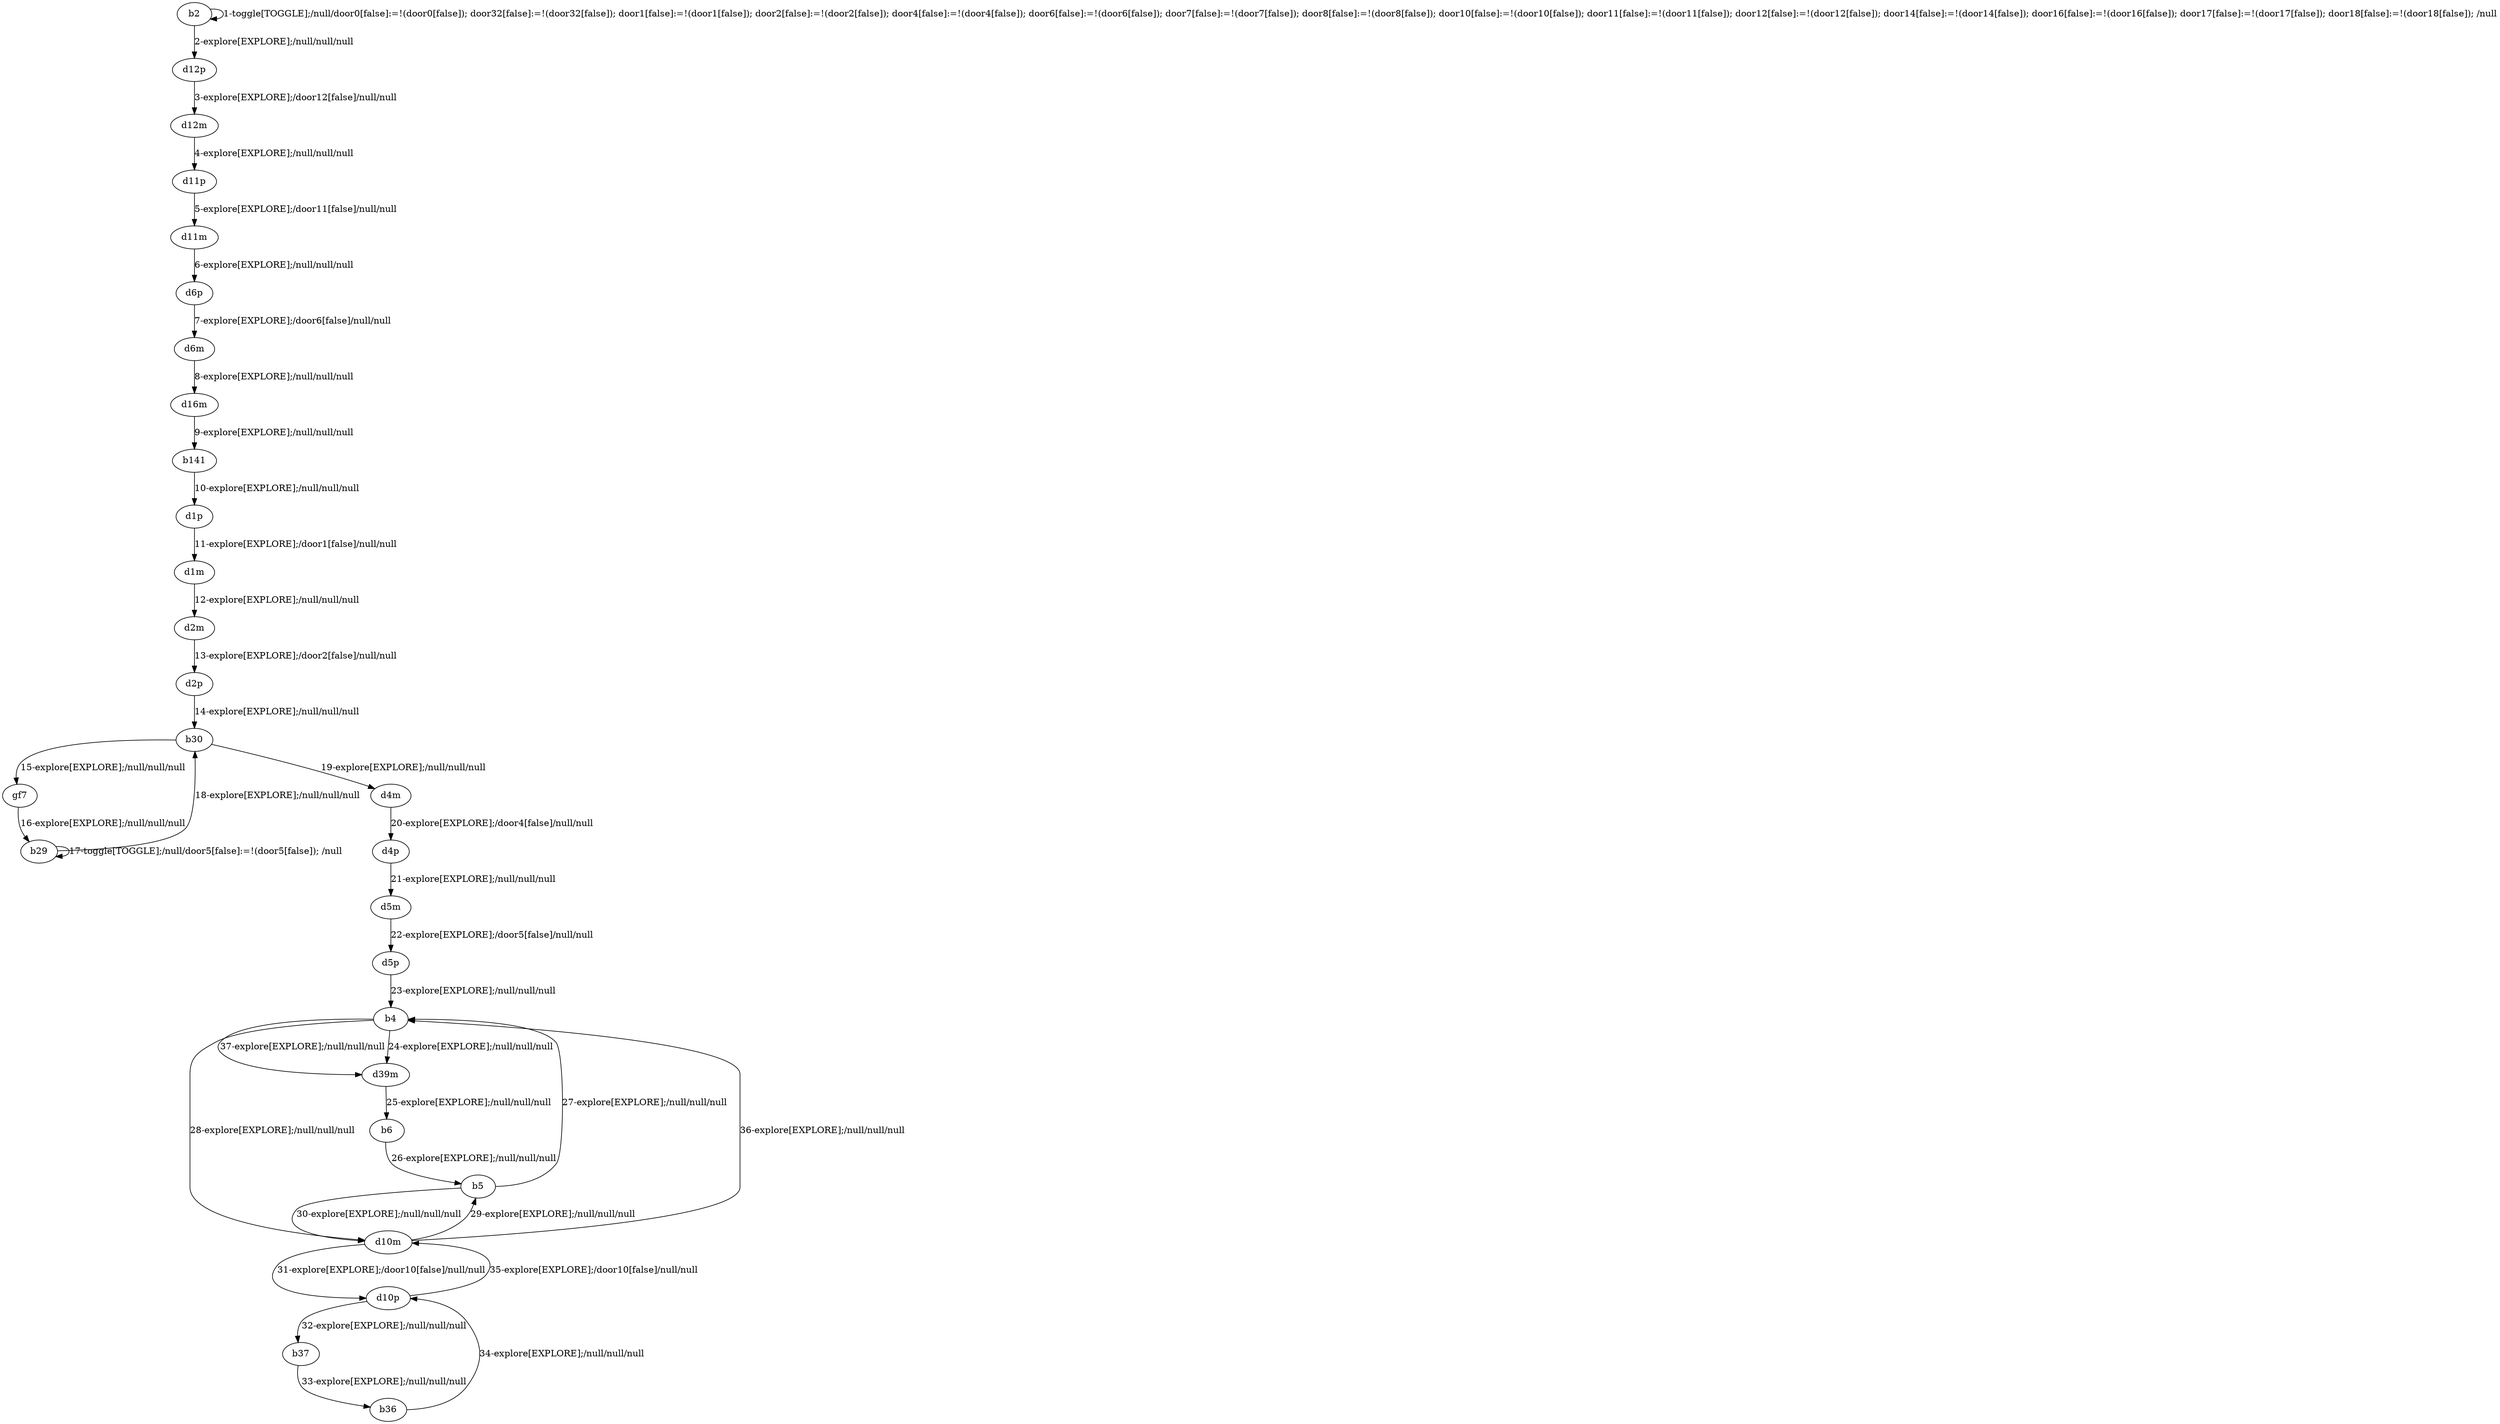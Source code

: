# Total number of goals covered by this test: 2
# d10m --> b5
# b6 --> b5

digraph g {
"b2" -> "b2" [label = "1-toggle[TOGGLE];/null/door0[false]:=!(door0[false]); door32[false]:=!(door32[false]); door1[false]:=!(door1[false]); door2[false]:=!(door2[false]); door4[false]:=!(door4[false]); door6[false]:=!(door6[false]); door7[false]:=!(door7[false]); door8[false]:=!(door8[false]); door10[false]:=!(door10[false]); door11[false]:=!(door11[false]); door12[false]:=!(door12[false]); door14[false]:=!(door14[false]); door16[false]:=!(door16[false]); door17[false]:=!(door17[false]); door18[false]:=!(door18[false]); /null"];
"b2" -> "d12p" [label = "2-explore[EXPLORE];/null/null/null"];
"d12p" -> "d12m" [label = "3-explore[EXPLORE];/door12[false]/null/null"];
"d12m" -> "d11p" [label = "4-explore[EXPLORE];/null/null/null"];
"d11p" -> "d11m" [label = "5-explore[EXPLORE];/door11[false]/null/null"];
"d11m" -> "d6p" [label = "6-explore[EXPLORE];/null/null/null"];
"d6p" -> "d6m" [label = "7-explore[EXPLORE];/door6[false]/null/null"];
"d6m" -> "d16m" [label = "8-explore[EXPLORE];/null/null/null"];
"d16m" -> "b141" [label = "9-explore[EXPLORE];/null/null/null"];
"b141" -> "d1p" [label = "10-explore[EXPLORE];/null/null/null"];
"d1p" -> "d1m" [label = "11-explore[EXPLORE];/door1[false]/null/null"];
"d1m" -> "d2m" [label = "12-explore[EXPLORE];/null/null/null"];
"d2m" -> "d2p" [label = "13-explore[EXPLORE];/door2[false]/null/null"];
"d2p" -> "b30" [label = "14-explore[EXPLORE];/null/null/null"];
"b30" -> "gf7" [label = "15-explore[EXPLORE];/null/null/null"];
"gf7" -> "b29" [label = "16-explore[EXPLORE];/null/null/null"];
"b29" -> "b29" [label = "17-toggle[TOGGLE];/null/door5[false]:=!(door5[false]); /null"];
"b29" -> "b30" [label = "18-explore[EXPLORE];/null/null/null"];
"b30" -> "d4m" [label = "19-explore[EXPLORE];/null/null/null"];
"d4m" -> "d4p" [label = "20-explore[EXPLORE];/door4[false]/null/null"];
"d4p" -> "d5m" [label = "21-explore[EXPLORE];/null/null/null"];
"d5m" -> "d5p" [label = "22-explore[EXPLORE];/door5[false]/null/null"];
"d5p" -> "b4" [label = "23-explore[EXPLORE];/null/null/null"];
"b4" -> "d39m" [label = "24-explore[EXPLORE];/null/null/null"];
"d39m" -> "b6" [label = "25-explore[EXPLORE];/null/null/null"];
"b6" -> "b5" [label = "26-explore[EXPLORE];/null/null/null"];
"b5" -> "b4" [label = "27-explore[EXPLORE];/null/null/null"];
"b4" -> "d10m" [label = "28-explore[EXPLORE];/null/null/null"];
"d10m" -> "b5" [label = "29-explore[EXPLORE];/null/null/null"];
"b5" -> "d10m" [label = "30-explore[EXPLORE];/null/null/null"];
"d10m" -> "d10p" [label = "31-explore[EXPLORE];/door10[false]/null/null"];
"d10p" -> "b37" [label = "32-explore[EXPLORE];/null/null/null"];
"b37" -> "b36" [label = "33-explore[EXPLORE];/null/null/null"];
"b36" -> "d10p" [label = "34-explore[EXPLORE];/null/null/null"];
"d10p" -> "d10m" [label = "35-explore[EXPLORE];/door10[false]/null/null"];
"d10m" -> "b4" [label = "36-explore[EXPLORE];/null/null/null"];
"b4" -> "d39m" [label = "37-explore[EXPLORE];/null/null/null"];
}